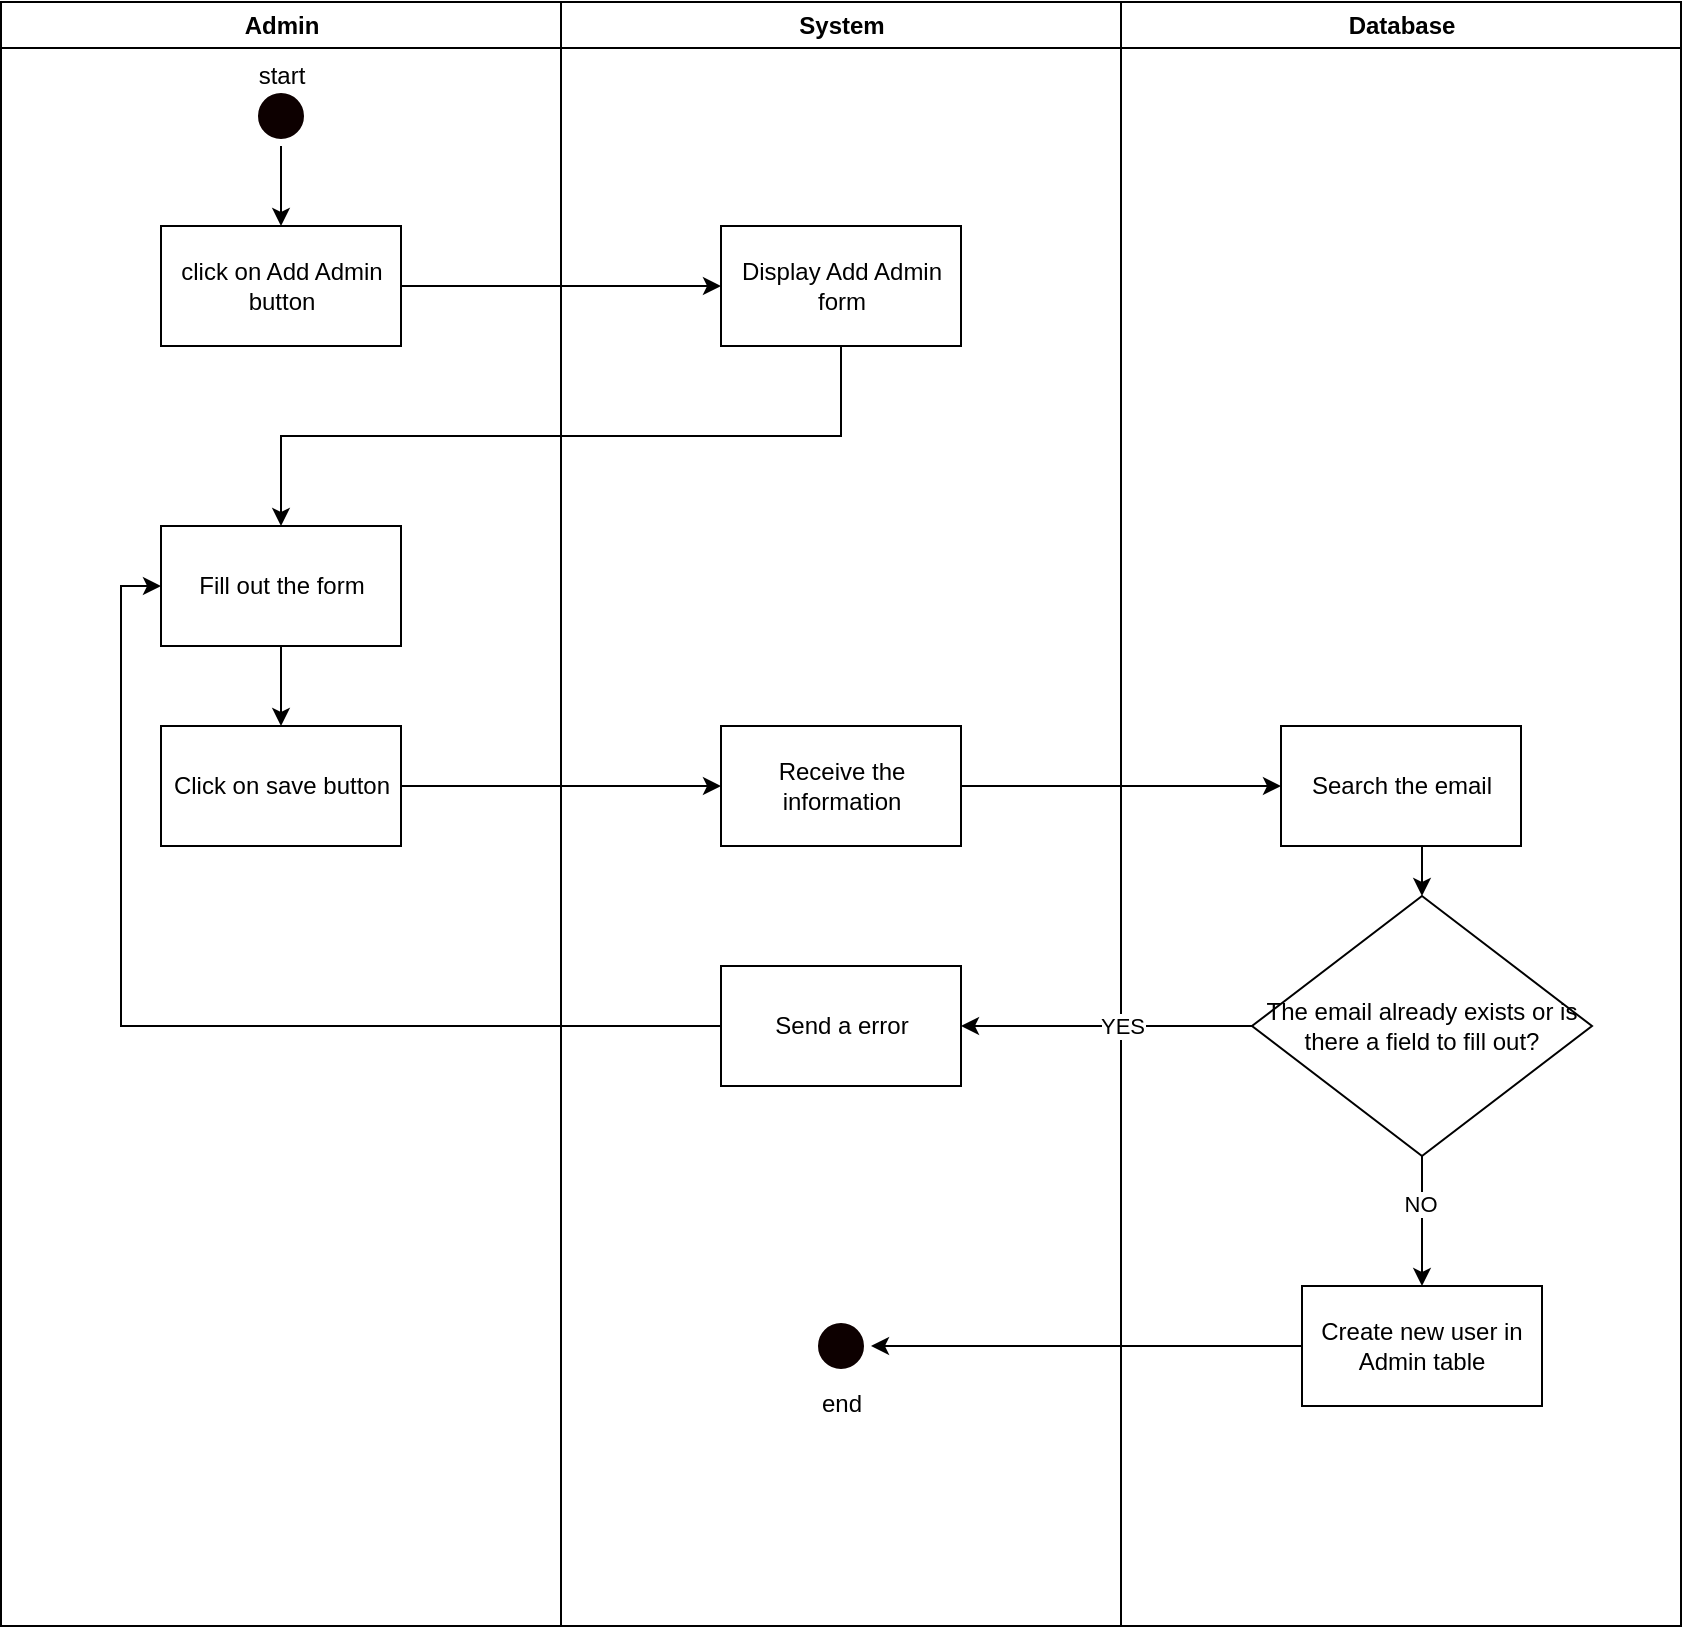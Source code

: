 <mxfile version="21.6.1" type="google">
  <diagram id="qrCyAIRhR4BJd1h1uZ6k" name="Page-1">
    <mxGraphModel grid="1" page="1" gridSize="10" guides="1" tooltips="1" connect="1" arrows="1" fold="1" pageScale="1" pageWidth="827" pageHeight="1169" math="0" shadow="0">
      <root>
        <mxCell id="0" />
        <mxCell id="1" parent="0" />
        <mxCell id="e-XCMGeHuhpYwEVEG5Qy-1" value="Admin" style="swimlane;whiteSpace=wrap" vertex="1" parent="1">
          <mxGeometry x="164.5" y="128" width="280" height="812" as="geometry" />
        </mxCell>
        <mxCell id="e-XCMGeHuhpYwEVEG5Qy-2" value="" style="edgeStyle=orthogonalEdgeStyle;rounded=0;orthogonalLoop=1;jettySize=auto;html=1;" edge="1" parent="e-XCMGeHuhpYwEVEG5Qy-1" source="e-XCMGeHuhpYwEVEG5Qy-3" target="e-XCMGeHuhpYwEVEG5Qy-5">
          <mxGeometry relative="1" as="geometry" />
        </mxCell>
        <mxCell id="e-XCMGeHuhpYwEVEG5Qy-3" value="" style="ellipse;shape=startState;fillColor=#0D0000;strokeColor=#0D0000;" vertex="1" parent="e-XCMGeHuhpYwEVEG5Qy-1">
          <mxGeometry x="125" y="42" width="30" height="30" as="geometry" />
        </mxCell>
        <mxCell id="e-XCMGeHuhpYwEVEG5Qy-4" value="start" style="text;html=1;strokeColor=none;fillColor=none;align=center;verticalAlign=middle;whiteSpace=wrap;rounded=0;" vertex="1" parent="e-XCMGeHuhpYwEVEG5Qy-1">
          <mxGeometry x="110" y="22" width="60" height="30" as="geometry" />
        </mxCell>
        <mxCell id="e-XCMGeHuhpYwEVEG5Qy-5" value="click on Add Admin button" style="rounded=0;whiteSpace=wrap;html=1;" vertex="1" parent="e-XCMGeHuhpYwEVEG5Qy-1">
          <mxGeometry x="80" y="112" width="120" height="60" as="geometry" />
        </mxCell>
        <mxCell id="e-XCMGeHuhpYwEVEG5Qy-29" style="edgeStyle=orthogonalEdgeStyle;rounded=0;orthogonalLoop=1;jettySize=auto;html=1;exitX=0.5;exitY=1;exitDx=0;exitDy=0;entryX=0.5;entryY=0;entryDx=0;entryDy=0;" edge="1" parent="e-XCMGeHuhpYwEVEG5Qy-1" source="e-XCMGeHuhpYwEVEG5Qy-6" target="e-XCMGeHuhpYwEVEG5Qy-28">
          <mxGeometry relative="1" as="geometry" />
        </mxCell>
        <mxCell id="e-XCMGeHuhpYwEVEG5Qy-6" value="Fill out the form" style="rounded=0;whiteSpace=wrap;html=1;" vertex="1" parent="e-XCMGeHuhpYwEVEG5Qy-1">
          <mxGeometry x="80" y="262" width="120" height="60" as="geometry" />
        </mxCell>
        <mxCell id="e-XCMGeHuhpYwEVEG5Qy-28" value="Click on save button" style="rounded=0;whiteSpace=wrap;html=1;" vertex="1" parent="e-XCMGeHuhpYwEVEG5Qy-1">
          <mxGeometry x="80" y="362" width="120" height="60" as="geometry" />
        </mxCell>
        <mxCell id="e-XCMGeHuhpYwEVEG5Qy-7" value="System" style="swimlane;whiteSpace=wrap" vertex="1" parent="1">
          <mxGeometry x="444.5" y="128" width="280" height="812" as="geometry" />
        </mxCell>
        <mxCell id="e-XCMGeHuhpYwEVEG5Qy-8" value="Display Add Admin form" style="rounded=0;whiteSpace=wrap;html=1;" vertex="1" parent="e-XCMGeHuhpYwEVEG5Qy-7">
          <mxGeometry x="80" y="112" width="120" height="60" as="geometry" />
        </mxCell>
        <mxCell id="e-XCMGeHuhpYwEVEG5Qy-9" value="end" style="text;html=1;strokeColor=none;fillColor=none;align=center;verticalAlign=middle;whiteSpace=wrap;rounded=0;" vertex="1" parent="e-XCMGeHuhpYwEVEG5Qy-7">
          <mxGeometry x="110" y="686" width="60" height="30" as="geometry" />
        </mxCell>
        <mxCell id="e-XCMGeHuhpYwEVEG5Qy-10" value="" style="ellipse;shape=startState;fillColor=#0D0000;strokeColor=#0D0000;" vertex="1" parent="e-XCMGeHuhpYwEVEG5Qy-7">
          <mxGeometry x="125" y="657" width="30" height="30" as="geometry" />
        </mxCell>
        <mxCell id="e-XCMGeHuhpYwEVEG5Qy-13" value="Receive the information" style="rounded=0;whiteSpace=wrap;html=1;" vertex="1" parent="e-XCMGeHuhpYwEVEG5Qy-7">
          <mxGeometry x="80" y="362" width="120" height="60" as="geometry" />
        </mxCell>
        <mxCell id="e-XCMGeHuhpYwEVEG5Qy-33" value="Send a error" style="rounded=0;whiteSpace=wrap;html=1;" vertex="1" parent="e-XCMGeHuhpYwEVEG5Qy-7">
          <mxGeometry x="80" y="482" width="120" height="60" as="geometry" />
        </mxCell>
        <mxCell id="e-XCMGeHuhpYwEVEG5Qy-17" style="edgeStyle=orthogonalEdgeStyle;rounded=0;orthogonalLoop=1;jettySize=auto;html=1;" edge="1" parent="1" source="e-XCMGeHuhpYwEVEG5Qy-5" target="e-XCMGeHuhpYwEVEG5Qy-8">
          <mxGeometry relative="1" as="geometry" />
        </mxCell>
        <mxCell id="e-XCMGeHuhpYwEVEG5Qy-18" value="Database" style="swimlane;whiteSpace=wrap" vertex="1" parent="1">
          <mxGeometry x="724.5" y="128" width="280" height="812" as="geometry" />
        </mxCell>
        <mxCell id="e-XCMGeHuhpYwEVEG5Qy-32" style="edgeStyle=orthogonalEdgeStyle;rounded=0;orthogonalLoop=1;jettySize=auto;html=1;exitX=0.5;exitY=1;exitDx=0;exitDy=0;entryX=0.5;entryY=0;entryDx=0;entryDy=0;" edge="1" parent="e-XCMGeHuhpYwEVEG5Qy-18" source="e-XCMGeHuhpYwEVEG5Qy-19" target="e-XCMGeHuhpYwEVEG5Qy-21">
          <mxGeometry relative="1" as="geometry" />
        </mxCell>
        <mxCell id="e-XCMGeHuhpYwEVEG5Qy-19" value="Search the email" style="rounded=0;whiteSpace=wrap;html=1;" vertex="1" parent="e-XCMGeHuhpYwEVEG5Qy-18">
          <mxGeometry x="80" y="362" width="120" height="60" as="geometry" />
        </mxCell>
        <mxCell id="e-XCMGeHuhpYwEVEG5Qy-39" style="edgeStyle=orthogonalEdgeStyle;rounded=0;orthogonalLoop=1;jettySize=auto;html=1;exitX=0.5;exitY=1;exitDx=0;exitDy=0;entryX=0.5;entryY=0;entryDx=0;entryDy=0;" edge="1" parent="e-XCMGeHuhpYwEVEG5Qy-18" source="e-XCMGeHuhpYwEVEG5Qy-21" target="e-XCMGeHuhpYwEVEG5Qy-38">
          <mxGeometry relative="1" as="geometry" />
        </mxCell>
        <mxCell id="e-XCMGeHuhpYwEVEG5Qy-42" value="NO" style="edgeLabel;html=1;align=center;verticalAlign=middle;resizable=0;points=[];" connectable="0" vertex="1" parent="e-XCMGeHuhpYwEVEG5Qy-39">
          <mxGeometry x="-0.269" y="-1" relative="1" as="geometry">
            <mxPoint as="offset" />
          </mxGeometry>
        </mxCell>
        <mxCell id="e-XCMGeHuhpYwEVEG5Qy-21" value="The email already exists or is there a field to fill out?" style="rhombus;whiteSpace=wrap;html=1;" vertex="1" parent="e-XCMGeHuhpYwEVEG5Qy-18">
          <mxGeometry x="65.5" y="447" width="170" height="130" as="geometry" />
        </mxCell>
        <mxCell id="e-XCMGeHuhpYwEVEG5Qy-38" value="Create new user in Admin table" style="rounded=0;whiteSpace=wrap;html=1;" vertex="1" parent="e-XCMGeHuhpYwEVEG5Qy-18">
          <mxGeometry x="90.5" y="642" width="120" height="60" as="geometry" />
        </mxCell>
        <mxCell id="e-XCMGeHuhpYwEVEG5Qy-30" style="edgeStyle=orthogonalEdgeStyle;rounded=0;orthogonalLoop=1;jettySize=auto;html=1;exitX=1;exitY=0.5;exitDx=0;exitDy=0;entryX=0;entryY=0.5;entryDx=0;entryDy=0;" edge="1" parent="1" source="e-XCMGeHuhpYwEVEG5Qy-28" target="e-XCMGeHuhpYwEVEG5Qy-13">
          <mxGeometry relative="1" as="geometry" />
        </mxCell>
        <mxCell id="e-XCMGeHuhpYwEVEG5Qy-31" style="edgeStyle=orthogonalEdgeStyle;rounded=0;orthogonalLoop=1;jettySize=auto;html=1;exitX=1;exitY=0.5;exitDx=0;exitDy=0;entryX=0;entryY=0.5;entryDx=0;entryDy=0;" edge="1" parent="1" source="e-XCMGeHuhpYwEVEG5Qy-13" target="e-XCMGeHuhpYwEVEG5Qy-19">
          <mxGeometry relative="1" as="geometry" />
        </mxCell>
        <mxCell id="e-XCMGeHuhpYwEVEG5Qy-34" style="edgeStyle=orthogonalEdgeStyle;rounded=0;orthogonalLoop=1;jettySize=auto;html=1;exitX=0.5;exitY=1;exitDx=0;exitDy=0;entryX=0.5;entryY=0;entryDx=0;entryDy=0;" edge="1" parent="1" source="e-XCMGeHuhpYwEVEG5Qy-8" target="e-XCMGeHuhpYwEVEG5Qy-6">
          <mxGeometry relative="1" as="geometry" />
        </mxCell>
        <mxCell id="e-XCMGeHuhpYwEVEG5Qy-35" style="edgeStyle=orthogonalEdgeStyle;rounded=0;orthogonalLoop=1;jettySize=auto;html=1;exitX=0;exitY=0.5;exitDx=0;exitDy=0;entryX=0;entryY=0.5;entryDx=0;entryDy=0;" edge="1" parent="1" source="e-XCMGeHuhpYwEVEG5Qy-33" target="e-XCMGeHuhpYwEVEG5Qy-6">
          <mxGeometry relative="1" as="geometry" />
        </mxCell>
        <mxCell id="e-XCMGeHuhpYwEVEG5Qy-36" style="edgeStyle=orthogonalEdgeStyle;rounded=0;orthogonalLoop=1;jettySize=auto;html=1;exitX=0;exitY=0.5;exitDx=0;exitDy=0;entryX=1;entryY=0.5;entryDx=0;entryDy=0;" edge="1" parent="1" source="e-XCMGeHuhpYwEVEG5Qy-21" target="e-XCMGeHuhpYwEVEG5Qy-33">
          <mxGeometry relative="1" as="geometry" />
        </mxCell>
        <mxCell id="e-XCMGeHuhpYwEVEG5Qy-37" value="YES" style="edgeLabel;html=1;align=center;verticalAlign=middle;resizable=0;points=[];" connectable="0" vertex="1" parent="e-XCMGeHuhpYwEVEG5Qy-36">
          <mxGeometry x="-0.097" relative="1" as="geometry">
            <mxPoint as="offset" />
          </mxGeometry>
        </mxCell>
        <mxCell id="e-XCMGeHuhpYwEVEG5Qy-45" style="edgeStyle=orthogonalEdgeStyle;rounded=0;orthogonalLoop=1;jettySize=auto;html=1;exitX=0;exitY=0.5;exitDx=0;exitDy=0;entryX=1;entryY=0.5;entryDx=0;entryDy=0;" edge="1" parent="1" source="e-XCMGeHuhpYwEVEG5Qy-38" target="e-XCMGeHuhpYwEVEG5Qy-10">
          <mxGeometry relative="1" as="geometry">
            <mxPoint x="620" y="800" as="targetPoint" />
          </mxGeometry>
        </mxCell>
      </root>
    </mxGraphModel>
  </diagram>
</mxfile>
